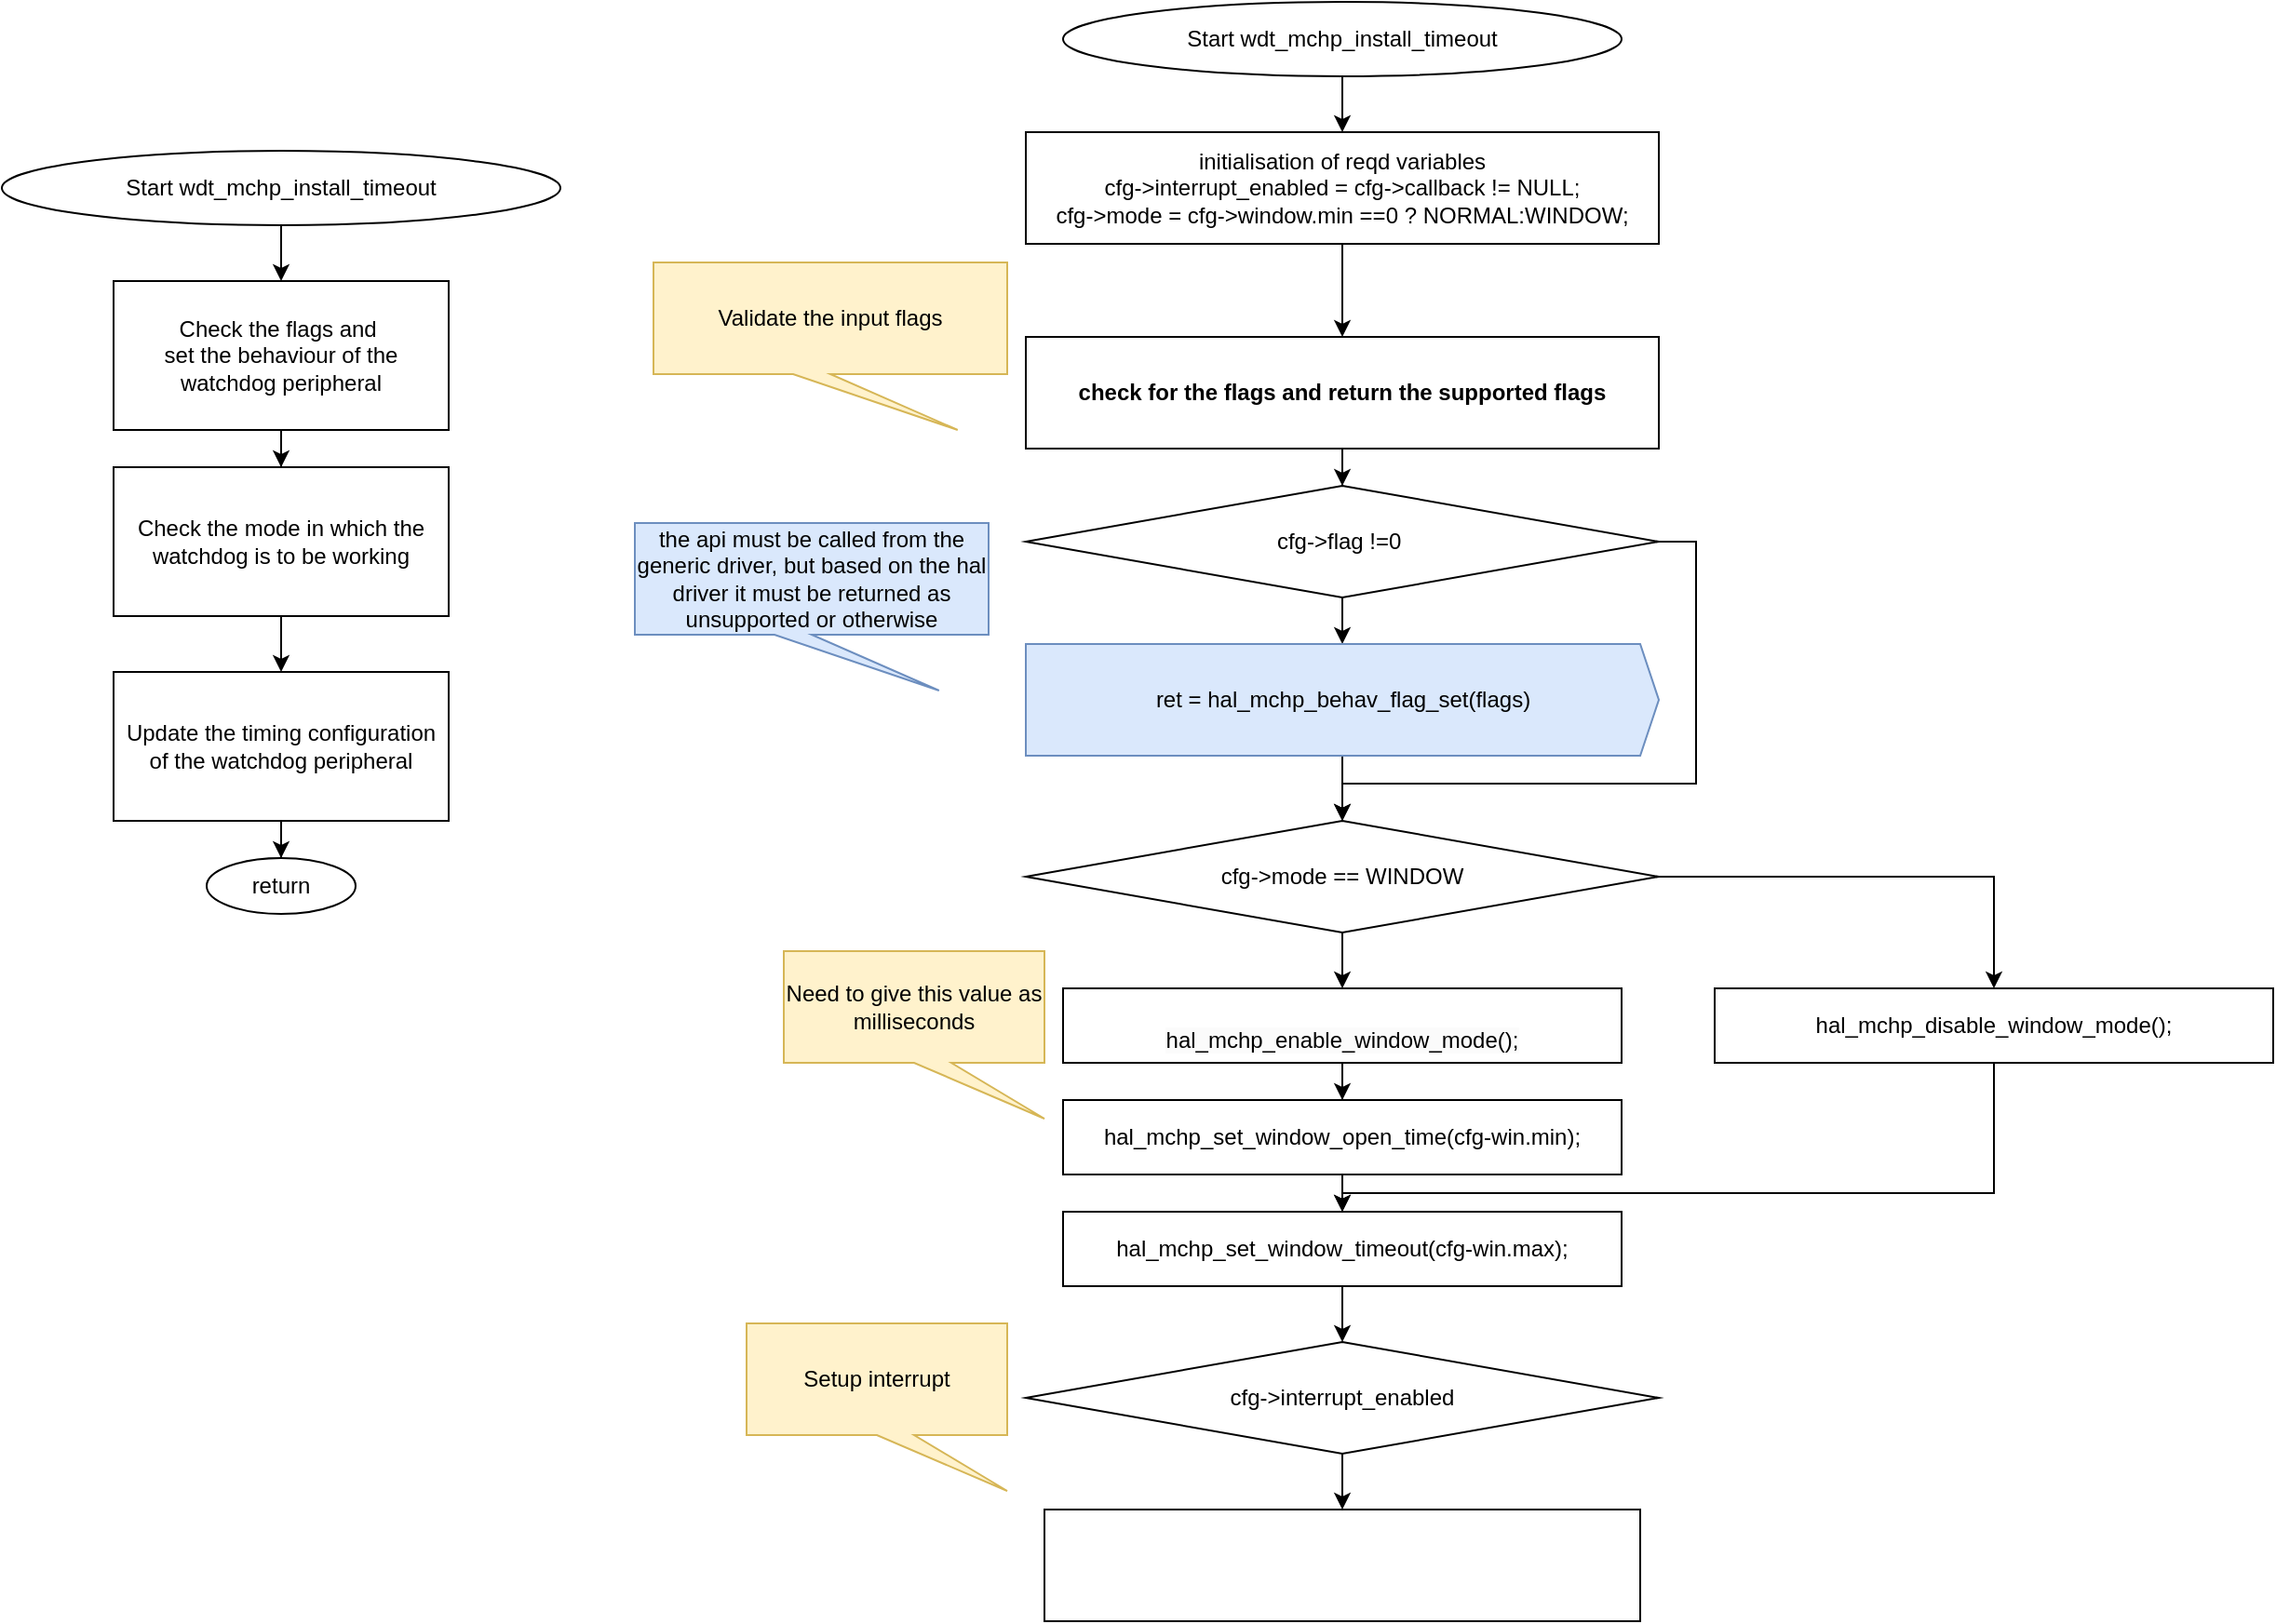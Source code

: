 <mxfile version="26.0.16" pages="3">
  <diagram name="Generic driver" id="SfNQfvxZLO02fJ4jTmW9">
    <mxGraphModel dx="1985" dy="1688" grid="1" gridSize="10" guides="1" tooltips="1" connect="1" arrows="1" fold="1" page="1" pageScale="1" pageWidth="850" pageHeight="1100" math="0" shadow="0">
      <root>
        <mxCell id="0" />
        <mxCell id="1" parent="0" />
        <mxCell id="_IJ8j6HERIVw-JtHitqG-2" value="" style="edgeStyle=orthogonalEdgeStyle;shape=connector;rounded=0;orthogonalLoop=1;jettySize=auto;html=1;strokeColor=default;strokeWidth=1;align=center;verticalAlign=middle;fontFamily=Helvetica;fontSize=11;fontColor=default;labelBackgroundColor=default;endArrow=classic;" edge="1" parent="1" source="bzrSZ7aLA33_47RsIpQv-1" target="_IJ8j6HERIVw-JtHitqG-1">
          <mxGeometry relative="1" as="geometry" />
        </mxCell>
        <mxCell id="bzrSZ7aLA33_47RsIpQv-1" value="Start wdt_mchp_install_timeout" style="ellipse;whiteSpace=wrap;html=1;" parent="1" vertex="1">
          <mxGeometry x="290" y="-40" width="300" height="40" as="geometry" />
        </mxCell>
        <mxCell id="bzrSZ7aLA33_47RsIpQv-5" value="" style="edgeStyle=orthogonalEdgeStyle;rounded=0;orthogonalLoop=1;jettySize=auto;html=1;" parent="1" source="bzrSZ7aLA33_47RsIpQv-2" target="bzrSZ7aLA33_47RsIpQv-4" edge="1">
          <mxGeometry relative="1" as="geometry" />
        </mxCell>
        <mxCell id="bzrSZ7aLA33_47RsIpQv-2" value="check for the flags and return the supported flags" style="whiteSpace=wrap;html=1;fontStyle=1" parent="1" vertex="1">
          <mxGeometry x="270" y="140" width="340" height="60" as="geometry" />
        </mxCell>
        <mxCell id="bzrSZ7aLA33_47RsIpQv-12" value="" style="edgeStyle=orthogonalEdgeStyle;rounded=0;orthogonalLoop=1;jettySize=auto;html=1;" parent="1" source="bzrSZ7aLA33_47RsIpQv-4" target="bzrSZ7aLA33_47RsIpQv-11" edge="1">
          <mxGeometry relative="1" as="geometry" />
        </mxCell>
        <mxCell id="jySaXH7x7-FIl3scMTHg-3" style="edgeStyle=orthogonalEdgeStyle;shape=connector;rounded=0;orthogonalLoop=1;jettySize=auto;html=1;exitX=1;exitY=0.5;exitDx=0;exitDy=0;entryX=0.5;entryY=0;entryDx=0;entryDy=0;strokeColor=default;strokeWidth=1;align=center;verticalAlign=middle;fontFamily=Helvetica;fontSize=11;fontColor=default;labelBackgroundColor=default;endArrow=classic;" edge="1" parent="1" source="bzrSZ7aLA33_47RsIpQv-4" target="jySaXH7x7-FIl3scMTHg-2">
          <mxGeometry relative="1" as="geometry">
            <Array as="points">
              <mxPoint x="630" y="250" />
              <mxPoint x="630" y="380" />
              <mxPoint x="440" y="380" />
            </Array>
          </mxGeometry>
        </mxCell>
        <mxCell id="bzrSZ7aLA33_47RsIpQv-4" value="cfg-&amp;gt;flag !=0&amp;nbsp;" style="rhombus;whiteSpace=wrap;html=1;" parent="1" vertex="1">
          <mxGeometry x="270" y="220" width="340" height="60" as="geometry" />
        </mxCell>
        <mxCell id="bzrSZ7aLA33_47RsIpQv-7" value="Validate the input flags" style="shape=callout;whiteSpace=wrap;html=1;perimeter=calloutPerimeter;position2=0.14;fillColor=#fff2cc;strokeColor=#d6b656;flipH=1;" parent="1" vertex="1">
          <mxGeometry x="70" y="100" width="190" height="90" as="geometry" />
        </mxCell>
        <mxCell id="bzrSZ7aLA33_47RsIpQv-9" value="the api must be called from the generic driver, but based on the hal driver it must be returned as unsupported or otherwise" style="shape=callout;whiteSpace=wrap;html=1;perimeter=calloutPerimeter;position2=0.14;fillColor=#dae8fc;strokeColor=#6c8ebf;flipH=1;" parent="1" vertex="1">
          <mxGeometry x="60" y="240" width="190" height="90" as="geometry" />
        </mxCell>
        <mxCell id="jySaXH7x7-FIl3scMTHg-4" value="" style="edgeStyle=orthogonalEdgeStyle;shape=connector;rounded=0;orthogonalLoop=1;jettySize=auto;html=1;strokeColor=default;strokeWidth=1;align=center;verticalAlign=middle;fontFamily=Helvetica;fontSize=11;fontColor=default;labelBackgroundColor=default;endArrow=classic;" edge="1" parent="1" source="bzrSZ7aLA33_47RsIpQv-11" target="jySaXH7x7-FIl3scMTHg-2">
          <mxGeometry relative="1" as="geometry" />
        </mxCell>
        <mxCell id="bzrSZ7aLA33_47RsIpQv-11" value="ret = hal_mchp_behav_flag_set(flags)" style="html=1;shadow=0;dashed=0;align=center;verticalAlign=middle;shape=mxgraph.arrows2.arrow;dy=0;dx=10;notch=0;fillColor=#dae8fc;strokeColor=#6c8ebf;" parent="1" vertex="1">
          <mxGeometry x="270" y="305" width="340" height="60" as="geometry" />
        </mxCell>
        <mxCell id="_IJ8j6HERIVw-JtHitqG-5" value="" style="edgeStyle=orthogonalEdgeStyle;shape=connector;rounded=0;orthogonalLoop=1;jettySize=auto;html=1;strokeColor=default;strokeWidth=1;align=center;verticalAlign=middle;fontFamily=Helvetica;fontSize=11;fontColor=default;labelBackgroundColor=default;endArrow=classic;" edge="1" parent="1" source="jySaXH7x7-FIl3scMTHg-2" target="_IJ8j6HERIVw-JtHitqG-4">
          <mxGeometry relative="1" as="geometry" />
        </mxCell>
        <mxCell id="_IJ8j6HERIVw-JtHitqG-16" style="edgeStyle=orthogonalEdgeStyle;shape=connector;rounded=0;orthogonalLoop=1;jettySize=auto;html=1;entryX=0.5;entryY=0;entryDx=0;entryDy=0;strokeColor=default;strokeWidth=1;align=center;verticalAlign=middle;fontFamily=Helvetica;fontSize=11;fontColor=default;labelBackgroundColor=default;endArrow=classic;" edge="1" parent="1" source="jySaXH7x7-FIl3scMTHg-2" target="_IJ8j6HERIVw-JtHitqG-14">
          <mxGeometry relative="1" as="geometry">
            <mxPoint x="790" y="490" as="targetPoint" />
          </mxGeometry>
        </mxCell>
        <mxCell id="jySaXH7x7-FIl3scMTHg-2" value="cfg-&amp;gt;mode == WINDOW" style="rhombus;whiteSpace=wrap;html=1;" vertex="1" parent="1">
          <mxGeometry x="270" y="400" width="340" height="60" as="geometry" />
        </mxCell>
        <mxCell id="Qr5PpfuwBPDNZFlePaK6-3" value="" style="edgeStyle=orthogonalEdgeStyle;shape=connector;rounded=0;orthogonalLoop=1;jettySize=auto;html=1;strokeColor=default;strokeWidth=1;align=center;verticalAlign=middle;fontFamily=Helvetica;fontSize=11;fontColor=default;labelBackgroundColor=default;endArrow=classic;" edge="1" parent="1" source="Qr5PpfuwBPDNZFlePaK6-1" target="Qr5PpfuwBPDNZFlePaK6-2">
          <mxGeometry relative="1" as="geometry" />
        </mxCell>
        <mxCell id="Qr5PpfuwBPDNZFlePaK6-1" value="Start wdt_mchp_install_timeout" style="ellipse;whiteSpace=wrap;html=1;" vertex="1" parent="1">
          <mxGeometry x="-280" y="40" width="300" height="40" as="geometry" />
        </mxCell>
        <mxCell id="Qr5PpfuwBPDNZFlePaK6-5" value="" style="edgeStyle=orthogonalEdgeStyle;shape=connector;rounded=0;orthogonalLoop=1;jettySize=auto;html=1;strokeColor=default;strokeWidth=1;align=center;verticalAlign=middle;fontFamily=Helvetica;fontSize=11;fontColor=default;labelBackgroundColor=default;endArrow=classic;" edge="1" parent="1" source="Qr5PpfuwBPDNZFlePaK6-2" target="Qr5PpfuwBPDNZFlePaK6-4">
          <mxGeometry relative="1" as="geometry" />
        </mxCell>
        <mxCell id="Qr5PpfuwBPDNZFlePaK6-2" value="Check the flags and&amp;nbsp;&lt;div&gt;set the behaviour of the&lt;/div&gt;&lt;div&gt;watchdog peripheral&lt;/div&gt;" style="whiteSpace=wrap;html=1;" vertex="1" parent="1">
          <mxGeometry x="-220" y="110" width="180" height="80" as="geometry" />
        </mxCell>
        <mxCell id="Qr5PpfuwBPDNZFlePaK6-7" value="" style="edgeStyle=orthogonalEdgeStyle;shape=connector;rounded=0;orthogonalLoop=1;jettySize=auto;html=1;strokeColor=default;strokeWidth=1;align=center;verticalAlign=middle;fontFamily=Helvetica;fontSize=11;fontColor=default;labelBackgroundColor=default;endArrow=classic;" edge="1" parent="1" source="Qr5PpfuwBPDNZFlePaK6-4" target="Qr5PpfuwBPDNZFlePaK6-6">
          <mxGeometry relative="1" as="geometry" />
        </mxCell>
        <mxCell id="Qr5PpfuwBPDNZFlePaK6-4" value="Check the mode in which the watchdog is to be working" style="whiteSpace=wrap;html=1;" vertex="1" parent="1">
          <mxGeometry x="-220" y="210" width="180" height="80" as="geometry" />
        </mxCell>
        <mxCell id="Qr5PpfuwBPDNZFlePaK6-9" value="" style="edgeStyle=orthogonalEdgeStyle;shape=connector;rounded=0;orthogonalLoop=1;jettySize=auto;html=1;strokeColor=default;strokeWidth=1;align=center;verticalAlign=middle;fontFamily=Helvetica;fontSize=11;fontColor=default;labelBackgroundColor=default;endArrow=classic;" edge="1" parent="1" source="Qr5PpfuwBPDNZFlePaK6-6" target="Qr5PpfuwBPDNZFlePaK6-8">
          <mxGeometry relative="1" as="geometry" />
        </mxCell>
        <mxCell id="Qr5PpfuwBPDNZFlePaK6-6" value="Update the timing configuration of the watchdog peripheral" style="whiteSpace=wrap;html=1;" vertex="1" parent="1">
          <mxGeometry x="-220" y="320" width="180" height="80" as="geometry" />
        </mxCell>
        <mxCell id="Qr5PpfuwBPDNZFlePaK6-8" value="return" style="ellipse;whiteSpace=wrap;html=1;" vertex="1" parent="1">
          <mxGeometry x="-170" y="420" width="80" height="30" as="geometry" />
        </mxCell>
        <mxCell id="_IJ8j6HERIVw-JtHitqG-3" value="" style="edgeStyle=orthogonalEdgeStyle;shape=connector;rounded=0;orthogonalLoop=1;jettySize=auto;html=1;strokeColor=default;strokeWidth=1;align=center;verticalAlign=middle;fontFamily=Helvetica;fontSize=11;fontColor=default;labelBackgroundColor=default;endArrow=classic;" edge="1" parent="1" source="_IJ8j6HERIVw-JtHitqG-1" target="bzrSZ7aLA33_47RsIpQv-2">
          <mxGeometry relative="1" as="geometry" />
        </mxCell>
        <mxCell id="_IJ8j6HERIVw-JtHitqG-1" value="initialisation of reqd variables&lt;div&gt;cfg-&amp;gt;interrupt_enabled = cfg-&amp;gt;callback != NULL;&lt;/div&gt;&lt;div&gt;cfg-&amp;gt;mode = cfg-&amp;gt;window.min ==0 ? NORMAL:WINDOW;&lt;/div&gt;" style="whiteSpace=wrap;html=1;" vertex="1" parent="1">
          <mxGeometry x="270" y="30" width="340" height="60" as="geometry" />
        </mxCell>
        <mxCell id="_IJ8j6HERIVw-JtHitqG-8" value="" style="edgeStyle=orthogonalEdgeStyle;shape=connector;rounded=0;orthogonalLoop=1;jettySize=auto;html=1;strokeColor=default;strokeWidth=1;align=center;verticalAlign=middle;fontFamily=Helvetica;fontSize=11;fontColor=default;labelBackgroundColor=default;endArrow=classic;" edge="1" parent="1" source="_IJ8j6HERIVw-JtHitqG-4" target="_IJ8j6HERIVw-JtHitqG-7">
          <mxGeometry relative="1" as="geometry" />
        </mxCell>
        <mxCell id="_IJ8j6HERIVw-JtHitqG-4" value="&lt;br&gt;&lt;span style=&quot;color: rgb(0, 0, 0); font-family: Helvetica; font-size: 12px; font-style: normal; font-variant-ligatures: normal; font-variant-caps: normal; font-weight: 400; letter-spacing: normal; orphans: 2; text-align: center; text-indent: 0px; text-transform: none; widows: 2; word-spacing: 0px; -webkit-text-stroke-width: 0px; white-space: normal; background-color: rgb(251, 251, 251); text-decoration-thickness: initial; text-decoration-style: initial; text-decoration-color: initial; float: none; display: inline !important;&quot;&gt;hal_mchp_enable_window_mode();&lt;/span&gt;" style="whiteSpace=wrap;html=1;" vertex="1" parent="1">
          <mxGeometry x="290" y="490" width="300" height="40" as="geometry" />
        </mxCell>
        <mxCell id="_IJ8j6HERIVw-JtHitqG-6" value="Need to give this value as milliseconds" style="shape=callout;whiteSpace=wrap;html=1;perimeter=calloutPerimeter;position2=1;fillColor=#fff2cc;strokeColor=#d6b656;" vertex="1" parent="1">
          <mxGeometry x="140" y="470" width="140" height="90" as="geometry" />
        </mxCell>
        <mxCell id="_IJ8j6HERIVw-JtHitqG-10" value="" style="edgeStyle=orthogonalEdgeStyle;shape=connector;rounded=0;orthogonalLoop=1;jettySize=auto;html=1;strokeColor=default;strokeWidth=1;align=center;verticalAlign=middle;fontFamily=Helvetica;fontSize=11;fontColor=default;labelBackgroundColor=default;endArrow=classic;" edge="1" parent="1" source="_IJ8j6HERIVw-JtHitqG-7" target="_IJ8j6HERIVw-JtHitqG-9">
          <mxGeometry relative="1" as="geometry" />
        </mxCell>
        <mxCell id="_IJ8j6HERIVw-JtHitqG-7" value="hal_mchp_set_window_open_time(cfg-win.min);" style="whiteSpace=wrap;html=1;" vertex="1" parent="1">
          <mxGeometry x="290" y="550" width="300" height="40" as="geometry" />
        </mxCell>
        <mxCell id="_IJ8j6HERIVw-JtHitqG-25" value="" style="edgeStyle=orthogonalEdgeStyle;shape=connector;rounded=0;orthogonalLoop=1;jettySize=auto;html=1;strokeColor=default;strokeWidth=1;align=center;verticalAlign=middle;fontFamily=Helvetica;fontSize=11;fontColor=default;labelBackgroundColor=default;endArrow=classic;" edge="1" parent="1" source="_IJ8j6HERIVw-JtHitqG-9" target="_IJ8j6HERIVw-JtHitqG-24">
          <mxGeometry relative="1" as="geometry" />
        </mxCell>
        <mxCell id="_IJ8j6HERIVw-JtHitqG-9" value="hal_mchp_set_window_timeout(cfg-win.max);" style="whiteSpace=wrap;html=1;" vertex="1" parent="1">
          <mxGeometry x="290" y="610" width="300" height="40" as="geometry" />
        </mxCell>
        <mxCell id="_IJ8j6HERIVw-JtHitqG-22" style="edgeStyle=orthogonalEdgeStyle;shape=connector;rounded=0;orthogonalLoop=1;jettySize=auto;html=1;entryX=0.5;entryY=0;entryDx=0;entryDy=0;strokeColor=default;strokeWidth=1;align=center;verticalAlign=middle;fontFamily=Helvetica;fontSize=11;fontColor=default;labelBackgroundColor=default;endArrow=classic;" edge="1" parent="1" source="_IJ8j6HERIVw-JtHitqG-14" target="_IJ8j6HERIVw-JtHitqG-9">
          <mxGeometry relative="1" as="geometry">
            <Array as="points">
              <mxPoint x="790" y="600" />
              <mxPoint x="440" y="600" />
            </Array>
          </mxGeometry>
        </mxCell>
        <mxCell id="_IJ8j6HERIVw-JtHitqG-14" value="hal_mchp_disable_window_mode();" style="whiteSpace=wrap;html=1;" vertex="1" parent="1">
          <mxGeometry x="640" y="490" width="300" height="40" as="geometry" />
        </mxCell>
        <mxCell id="_IJ8j6HERIVw-JtHitqG-23" value="Setup interrupt" style="shape=callout;whiteSpace=wrap;html=1;perimeter=calloutPerimeter;position2=1;fillColor=#fff2cc;strokeColor=#d6b656;" vertex="1" parent="1">
          <mxGeometry x="120" y="670" width="140" height="90" as="geometry" />
        </mxCell>
        <mxCell id="_IJ8j6HERIVw-JtHitqG-27" value="" style="edgeStyle=orthogonalEdgeStyle;shape=connector;rounded=0;orthogonalLoop=1;jettySize=auto;html=1;strokeColor=default;strokeWidth=1;align=center;verticalAlign=middle;fontFamily=Helvetica;fontSize=11;fontColor=default;labelBackgroundColor=default;endArrow=classic;" edge="1" parent="1" source="_IJ8j6HERIVw-JtHitqG-24" target="_IJ8j6HERIVw-JtHitqG-26">
          <mxGeometry relative="1" as="geometry" />
        </mxCell>
        <mxCell id="_IJ8j6HERIVw-JtHitqG-24" value="cfg-&amp;gt;interrupt_enabled" style="rhombus;whiteSpace=wrap;html=1;" vertex="1" parent="1">
          <mxGeometry x="270" y="680" width="340" height="60" as="geometry" />
        </mxCell>
        <mxCell id="_IJ8j6HERIVw-JtHitqG-26" value="" style="whiteSpace=wrap;html=1;" vertex="1" parent="1">
          <mxGeometry x="280" y="770" width="320" height="60" as="geometry" />
        </mxCell>
      </root>
    </mxGraphModel>
  </diagram>
  <diagram id="LaF0GwoJg4vZkra2ekSi" name="Hal_functions">
    <mxGraphModel dx="-166" dy="853" grid="1" gridSize="10" guides="1" tooltips="1" connect="1" arrows="1" fold="1" page="1" pageScale="1" pageWidth="850" pageHeight="1100" math="0" shadow="0">
      <root>
        <mxCell id="0" />
        <mxCell id="1" parent="0" />
        <mxCell id="ZTI3S_R1coys5E8OLLgq-1" value="" style="edgeStyle=orthogonalEdgeStyle;rounded=0;orthogonalLoop=1;jettySize=auto;html=1;" edge="1" parent="1" source="ZTI3S_R1coys5E8OLLgq-2" target="ZTI3S_R1coys5E8OLLgq-7">
          <mxGeometry relative="1" as="geometry" />
        </mxCell>
        <mxCell id="ZTI3S_R1coys5E8OLLgq-2" value="start hal_mchp_behav_flag_set(flags)" style="ellipse;whiteSpace=wrap;html=1;" vertex="1" parent="1">
          <mxGeometry x="1225" y="70" width="265" height="40" as="geometry" />
        </mxCell>
        <mxCell id="ZTI3S_R1coys5E8OLLgq-3" style="edgeStyle=orthogonalEdgeStyle;shape=connector;rounded=0;orthogonalLoop=1;jettySize=auto;html=1;strokeColor=default;strokeWidth=1;align=center;verticalAlign=middle;fontFamily=Helvetica;fontSize=11;fontColor=default;labelBackgroundColor=default;endArrow=classic;" edge="1" parent="1" source="ZTI3S_R1coys5E8OLLgq-7" target="ZTI3S_R1coys5E8OLLgq-11">
          <mxGeometry relative="1" as="geometry" />
        </mxCell>
        <mxCell id="ZTI3S_R1coys5E8OLLgq-4" style="edgeStyle=orthogonalEdgeStyle;shape=connector;rounded=0;orthogonalLoop=1;jettySize=auto;html=1;entryX=0.5;entryY=0;entryDx=0;entryDy=0;strokeColor=default;strokeWidth=1;align=center;verticalAlign=middle;fontFamily=Helvetica;fontSize=11;fontColor=default;labelBackgroundColor=default;endArrow=classic;" edge="1" parent="1" source="ZTI3S_R1coys5E8OLLgq-7" target="ZTI3S_R1coys5E8OLLgq-13">
          <mxGeometry relative="1" as="geometry" />
        </mxCell>
        <mxCell id="ZTI3S_R1coys5E8OLLgq-5" style="edgeStyle=orthogonalEdgeStyle;shape=connector;rounded=0;orthogonalLoop=1;jettySize=auto;html=1;entryX=0.5;entryY=0;entryDx=0;entryDy=0;strokeColor=default;strokeWidth=1;align=center;verticalAlign=middle;fontFamily=Helvetica;fontSize=11;fontColor=default;labelBackgroundColor=default;endArrow=classic;" edge="1" parent="1" source="ZTI3S_R1coys5E8OLLgq-7" target="ZTI3S_R1coys5E8OLLgq-17">
          <mxGeometry relative="1" as="geometry">
            <Array as="points">
              <mxPoint x="1357.5" y="210" />
              <mxPoint x="1639.5" y="210" />
            </Array>
          </mxGeometry>
        </mxCell>
        <mxCell id="ZTI3S_R1coys5E8OLLgq-6" style="edgeStyle=orthogonalEdgeStyle;shape=connector;rounded=0;orthogonalLoop=1;jettySize=auto;html=1;strokeColor=default;strokeWidth=1;align=center;verticalAlign=middle;fontFamily=Helvetica;fontSize=11;fontColor=default;labelBackgroundColor=default;endArrow=classic;" edge="1" parent="1" source="ZTI3S_R1coys5E8OLLgq-7" target="ZTI3S_R1coys5E8OLLgq-9">
          <mxGeometry relative="1" as="geometry">
            <Array as="points">
              <mxPoint x="1357.5" y="210" />
              <mxPoint x="1075.5" y="210" />
            </Array>
          </mxGeometry>
        </mxCell>
        <mxCell id="ZTI3S_R1coys5E8OLLgq-7" value="flags" style="shape=hexagon;perimeter=hexagonPerimeter2;whiteSpace=wrap;html=1;fixedSize=1;" vertex="1" parent="1">
          <mxGeometry x="1297.5" y="140" width="120" height="50" as="geometry" />
        </mxCell>
        <mxCell id="ZTI3S_R1coys5E8OLLgq-8" value="" style="edgeStyle=orthogonalEdgeStyle;shape=connector;rounded=0;orthogonalLoop=1;jettySize=auto;html=1;strokeColor=default;strokeWidth=1;align=center;verticalAlign=middle;fontFamily=Helvetica;fontSize=11;fontColor=default;labelBackgroundColor=default;endArrow=classic;" edge="1" parent="1" source="ZTI3S_R1coys5E8OLLgq-9" target="ZTI3S_R1coys5E8OLLgq-15">
          <mxGeometry relative="1" as="geometry" />
        </mxCell>
        <mxCell id="ZTI3S_R1coys5E8OLLgq-9" value="WDT_FLAG_RESET_NONE" style="whiteSpace=wrap;html=1;" vertex="1" parent="1">
          <mxGeometry x="990" y="230" width="170" height="40" as="geometry" />
        </mxCell>
        <mxCell id="ZTI3S_R1coys5E8OLLgq-10" value="" style="edgeStyle=orthogonalEdgeStyle;shape=connector;rounded=0;orthogonalLoop=1;jettySize=auto;html=1;strokeColor=default;strokeWidth=1;align=center;verticalAlign=middle;fontFamily=Helvetica;fontSize=11;fontColor=default;labelBackgroundColor=default;endArrow=classic;" edge="1" parent="1" source="ZTI3S_R1coys5E8OLLgq-11" target="ZTI3S_R1coys5E8OLLgq-20">
          <mxGeometry relative="1" as="geometry" />
        </mxCell>
        <mxCell id="ZTI3S_R1coys5E8OLLgq-11" value="&lt;span style=&quot;white-space: normal;&quot;&gt;WDT_FLAG_RESET_CPU_CORE&lt;/span&gt;" style="whiteSpace=wrap;html=1;" vertex="1" parent="1">
          <mxGeometry x="1165" y="230" width="210" height="40" as="geometry" />
        </mxCell>
        <mxCell id="ZTI3S_R1coys5E8OLLgq-12" value="" style="edgeStyle=orthogonalEdgeStyle;shape=connector;rounded=0;orthogonalLoop=1;jettySize=auto;html=1;strokeColor=default;strokeWidth=1;align=center;verticalAlign=middle;fontFamily=Helvetica;fontSize=11;fontColor=default;labelBackgroundColor=default;endArrow=classic;" edge="1" parent="1" source="ZTI3S_R1coys5E8OLLgq-13" target="ZTI3S_R1coys5E8OLLgq-22">
          <mxGeometry relative="1" as="geometry" />
        </mxCell>
        <mxCell id="ZTI3S_R1coys5E8OLLgq-13" value="&lt;span style=&quot;white-space: normal;&quot;&gt;WDT_FLAG_RESET_SOC&amp;nbsp;&lt;/span&gt;" style="whiteSpace=wrap;html=1;" vertex="1" parent="1">
          <mxGeometry x="1380" y="230" width="170" height="40" as="geometry" />
        </mxCell>
        <mxCell id="ZTI3S_R1coys5E8OLLgq-14" value="" style="edgeStyle=orthogonalEdgeStyle;shape=connector;rounded=0;orthogonalLoop=1;jettySize=auto;html=1;strokeColor=default;strokeWidth=1;align=center;verticalAlign=middle;fontFamily=Helvetica;fontSize=11;fontColor=default;labelBackgroundColor=default;endArrow=classic;" edge="1" parent="1" source="ZTI3S_R1coys5E8OLLgq-15" target="ZTI3S_R1coys5E8OLLgq-26">
          <mxGeometry relative="1" as="geometry" />
        </mxCell>
        <mxCell id="ZTI3S_R1coys5E8OLLgq-15" value="set the register" style="whiteSpace=wrap;html=1;" vertex="1" parent="1">
          <mxGeometry x="990" y="300" width="170" height="40" as="geometry" />
        </mxCell>
        <mxCell id="ZTI3S_R1coys5E8OLLgq-16" value="" style="edgeStyle=orthogonalEdgeStyle;shape=connector;rounded=0;orthogonalLoop=1;jettySize=auto;html=1;strokeColor=default;strokeWidth=1;align=center;verticalAlign=middle;fontFamily=Helvetica;fontSize=11;fontColor=default;labelBackgroundColor=default;endArrow=classic;" edge="1" parent="1" source="ZTI3S_R1coys5E8OLLgq-17" target="ZTI3S_R1coys5E8OLLgq-24">
          <mxGeometry relative="1" as="geometry" />
        </mxCell>
        <mxCell id="ZTI3S_R1coys5E8OLLgq-17" value="default" style="whiteSpace=wrap;html=1;" vertex="1" parent="1">
          <mxGeometry x="1555" y="230" width="170" height="40" as="geometry" />
        </mxCell>
        <mxCell id="ZTI3S_R1coys5E8OLLgq-18" value="This comes in handy, if more than one flag is sent." style="shape=callout;whiteSpace=wrap;html=1;perimeter=calloutPerimeter;position2=0.14;fillColor=#fff2cc;strokeColor=#d6b656;" vertex="1" parent="1">
          <mxGeometry x="1662.5" y="140" width="140" height="90" as="geometry" />
        </mxCell>
        <mxCell id="ZTI3S_R1coys5E8OLLgq-19" value="" style="edgeStyle=orthogonalEdgeStyle;shape=connector;rounded=0;orthogonalLoop=1;jettySize=auto;html=1;strokeColor=default;strokeWidth=1;align=center;verticalAlign=middle;fontFamily=Helvetica;fontSize=11;fontColor=default;labelBackgroundColor=default;endArrow=classic;" edge="1" parent="1" source="ZTI3S_R1coys5E8OLLgq-20" target="ZTI3S_R1coys5E8OLLgq-28">
          <mxGeometry relative="1" as="geometry" />
        </mxCell>
        <mxCell id="ZTI3S_R1coys5E8OLLgq-20" value="default behaviour, no need to set any reg" style="whiteSpace=wrap;html=1;" vertex="1" parent="1">
          <mxGeometry x="1165" y="300" width="210" height="40" as="geometry" />
        </mxCell>
        <mxCell id="ZTI3S_R1coys5E8OLLgq-21" value="" style="edgeStyle=orthogonalEdgeStyle;shape=connector;rounded=0;orthogonalLoop=1;jettySize=auto;html=1;strokeColor=default;strokeWidth=1;align=center;verticalAlign=middle;fontFamily=Helvetica;fontSize=11;fontColor=default;labelBackgroundColor=default;endArrow=classic;" edge="1" parent="1" source="ZTI3S_R1coys5E8OLLgq-22" target="ZTI3S_R1coys5E8OLLgq-30">
          <mxGeometry relative="1" as="geometry" />
        </mxCell>
        <mxCell id="ZTI3S_R1coys5E8OLLgq-22" value="default behaviour, no need to set any reg" style="whiteSpace=wrap;html=1;" vertex="1" parent="1">
          <mxGeometry x="1380" y="300" width="170" height="40" as="geometry" />
        </mxCell>
        <mxCell id="ZTI3S_R1coys5E8OLLgq-23" value="" style="edgeStyle=orthogonalEdgeStyle;shape=connector;rounded=0;orthogonalLoop=1;jettySize=auto;html=1;strokeColor=default;strokeWidth=1;align=center;verticalAlign=middle;fontFamily=Helvetica;fontSize=11;fontColor=default;labelBackgroundColor=default;endArrow=classic;" edge="1" parent="1" source="ZTI3S_R1coys5E8OLLgq-24" target="ZTI3S_R1coys5E8OLLgq-32">
          <mxGeometry relative="1" as="geometry" />
        </mxCell>
        <mxCell id="ZTI3S_R1coys5E8OLLgq-24" value="invalid flag usage" style="whiteSpace=wrap;html=1;" vertex="1" parent="1">
          <mxGeometry x="1555" y="300" width="170" height="40" as="geometry" />
        </mxCell>
        <mxCell id="ZTI3S_R1coys5E8OLLgq-25" style="edgeStyle=orthogonalEdgeStyle;shape=connector;rounded=0;orthogonalLoop=1;jettySize=auto;html=1;entryX=0.5;entryY=0;entryDx=0;entryDy=0;strokeColor=default;strokeWidth=1;align=center;verticalAlign=middle;fontFamily=Helvetica;fontSize=11;fontColor=default;labelBackgroundColor=default;endArrow=classic;" edge="1" parent="1" source="ZTI3S_R1coys5E8OLLgq-26" target="ZTI3S_R1coys5E8OLLgq-33">
          <mxGeometry relative="1" as="geometry">
            <Array as="points">
              <mxPoint x="1075.5" y="450" />
              <mxPoint x="1367.5" y="450" />
            </Array>
          </mxGeometry>
        </mxCell>
        <mxCell id="ZTI3S_R1coys5E8OLLgq-26" value="ret = -1" style="whiteSpace=wrap;html=1;" vertex="1" parent="1">
          <mxGeometry x="990" y="370" width="170" height="40" as="geometry" />
        </mxCell>
        <mxCell id="ZTI3S_R1coys5E8OLLgq-27" style="edgeStyle=orthogonalEdgeStyle;shape=connector;rounded=0;orthogonalLoop=1;jettySize=auto;html=1;strokeColor=default;strokeWidth=1;align=center;verticalAlign=middle;fontFamily=Helvetica;fontSize=11;fontColor=default;labelBackgroundColor=default;endArrow=classic;entryX=0.5;entryY=0;entryDx=0;entryDy=0;" edge="1" parent="1" source="ZTI3S_R1coys5E8OLLgq-28" target="ZTI3S_R1coys5E8OLLgq-33">
          <mxGeometry relative="1" as="geometry">
            <mxPoint x="1362.5" y="460" as="targetPoint" />
            <Array as="points">
              <mxPoint x="1269.5" y="450" />
              <mxPoint x="1367.5" y="450" />
            </Array>
          </mxGeometry>
        </mxCell>
        <mxCell id="ZTI3S_R1coys5E8OLLgq-28" value="ret = 0" style="whiteSpace=wrap;html=1;" vertex="1" parent="1">
          <mxGeometry x="1165" y="370" width="210" height="40" as="geometry" />
        </mxCell>
        <mxCell id="ZTI3S_R1coys5E8OLLgq-29" style="edgeStyle=orthogonalEdgeStyle;shape=connector;rounded=0;orthogonalLoop=1;jettySize=auto;html=1;entryX=0.5;entryY=0;entryDx=0;entryDy=0;strokeColor=default;strokeWidth=1;align=center;verticalAlign=middle;fontFamily=Helvetica;fontSize=11;fontColor=default;labelBackgroundColor=default;endArrow=classic;" edge="1" parent="1" source="ZTI3S_R1coys5E8OLLgq-30" target="ZTI3S_R1coys5E8OLLgq-33">
          <mxGeometry relative="1" as="geometry">
            <Array as="points">
              <mxPoint x="1465.5" y="450" />
              <mxPoint x="1367.5" y="450" />
            </Array>
          </mxGeometry>
        </mxCell>
        <mxCell id="ZTI3S_R1coys5E8OLLgq-30" value="&lt;span style=&quot;white-space: normal;&quot;&gt;ret = 0&lt;/span&gt;" style="whiteSpace=wrap;html=1;" vertex="1" parent="1">
          <mxGeometry x="1380" y="370" width="170" height="40" as="geometry" />
        </mxCell>
        <mxCell id="ZTI3S_R1coys5E8OLLgq-31" style="edgeStyle=orthogonalEdgeStyle;shape=connector;rounded=0;orthogonalLoop=1;jettySize=auto;html=1;entryX=0.5;entryY=0;entryDx=0;entryDy=0;strokeColor=default;strokeWidth=1;align=center;verticalAlign=middle;fontFamily=Helvetica;fontSize=11;fontColor=default;labelBackgroundColor=default;endArrow=classic;" edge="1" parent="1" source="ZTI3S_R1coys5E8OLLgq-32" target="ZTI3S_R1coys5E8OLLgq-33">
          <mxGeometry relative="1" as="geometry">
            <Array as="points">
              <mxPoint x="1639.5" y="450" />
              <mxPoint x="1367.5" y="450" />
            </Array>
          </mxGeometry>
        </mxCell>
        <mxCell id="ZTI3S_R1coys5E8OLLgq-32" value="ret = -4" style="whiteSpace=wrap;html=1;" vertex="1" parent="1">
          <mxGeometry x="1555" y="370" width="170" height="40" as="geometry" />
        </mxCell>
        <mxCell id="ZTI3S_R1coys5E8OLLgq-33" value="return ret" style="ellipse;whiteSpace=wrap;html=1;" vertex="1" parent="1">
          <mxGeometry x="1252.5" y="470" width="230" height="40" as="geometry" />
        </mxCell>
      </root>
    </mxGraphModel>
  </diagram>
  <diagram id="mrL40OAUaDH0NrS9_X1C" name="Page-3">
    <mxGraphModel grid="1" page="1" gridSize="10" guides="1" tooltips="1" connect="1" arrows="1" fold="1" pageScale="1" pageWidth="850" pageHeight="1100" math="0" shadow="0">
      <root>
        <mxCell id="0" />
        <mxCell id="1" parent="0" />
      </root>
    </mxGraphModel>
  </diagram>
</mxfile>
